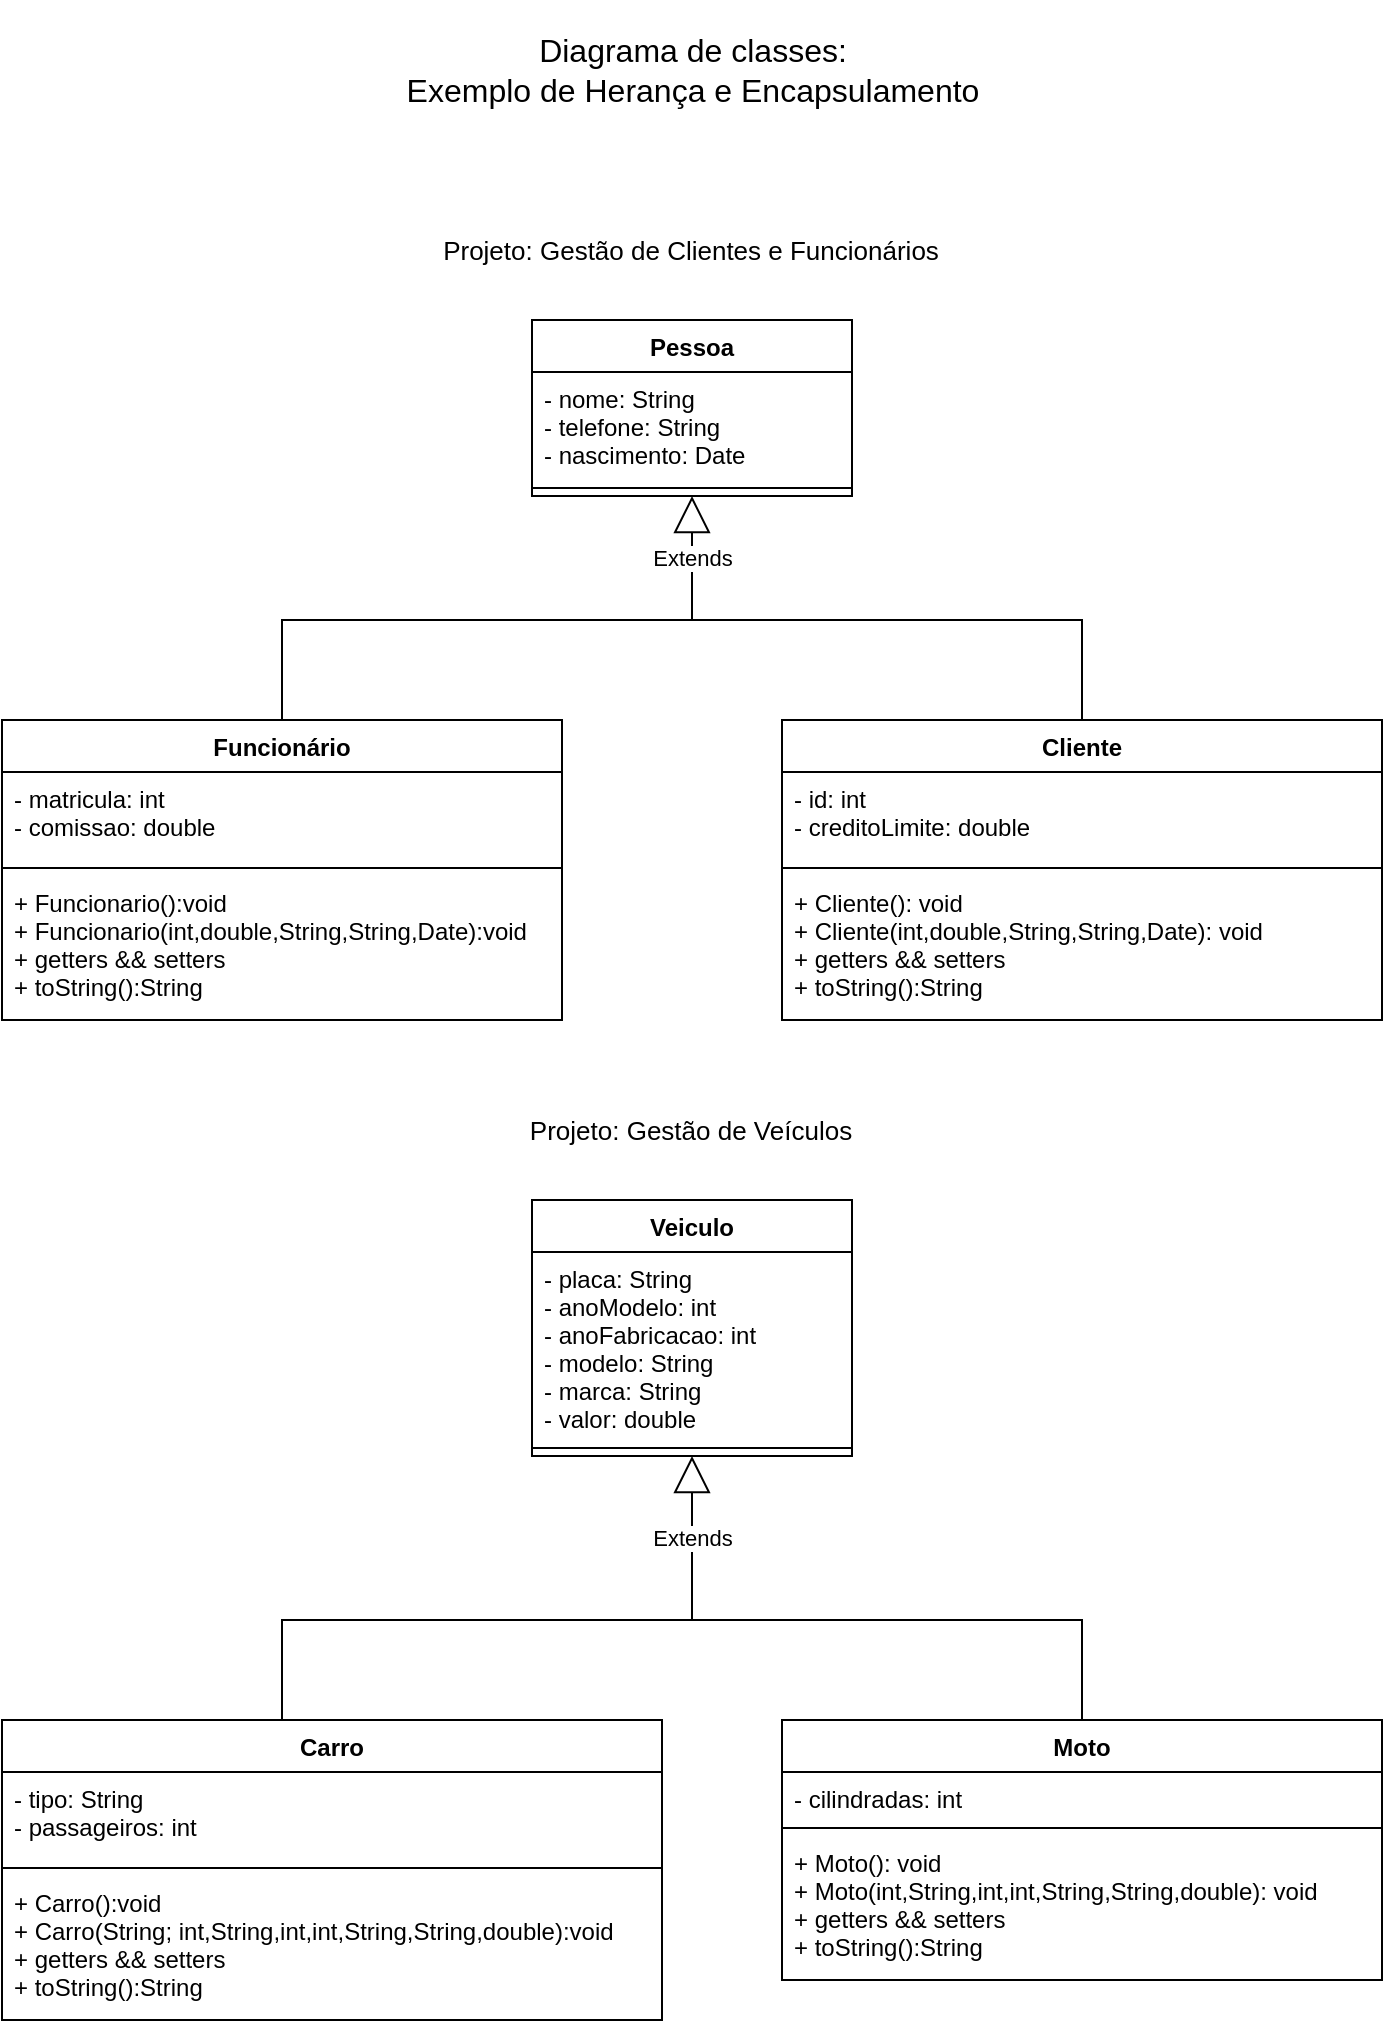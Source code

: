 <mxfile version="17.3.0" type="device"><diagram id="1xsQIpNMoBCD_zAnH336" name="Page-1"><mxGraphModel dx="981" dy="548" grid="1" gridSize="10" guides="1" tooltips="1" connect="1" arrows="1" fold="1" page="1" pageScale="1" pageWidth="827" pageHeight="1169" math="0" shadow="0"><root><mxCell id="0"/><mxCell id="1" parent="0"/><mxCell id="BJ97NTDQxB4-RG10UvA1-1" value="Diagrama de classes:&lt;br style=&quot;font-size: 16px;&quot;&gt;Exemplo de Herança e Encapsulamento" style="text;html=1;strokeColor=none;fillColor=none;align=center;verticalAlign=middle;whiteSpace=wrap;rounded=0;fontSize=16;" vertex="1" parent="1"><mxGeometry x="263.5" y="20" width="301" height="70" as="geometry"/></mxCell><mxCell id="BJ97NTDQxB4-RG10UvA1-21" style="edgeStyle=orthogonalEdgeStyle;rounded=0;orthogonalLoop=1;jettySize=auto;html=1;exitX=0.5;exitY=0;exitDx=0;exitDy=0;entryX=0.5;entryY=0;entryDx=0;entryDy=0;endArrow=none;endFill=0;" edge="1" parent="1" source="BJ97NTDQxB4-RG10UvA1-2" target="BJ97NTDQxB4-RG10UvA1-10"><mxGeometry relative="1" as="geometry"><Array as="points"><mxPoint x="609" y="330"/><mxPoint x="209" y="330"/></Array></mxGeometry></mxCell><mxCell id="BJ97NTDQxB4-RG10UvA1-2" value="Cliente" style="swimlane;fontStyle=1;align=center;verticalAlign=top;childLayout=stackLayout;horizontal=1;startSize=26;horizontalStack=0;resizeParent=1;resizeParentMax=0;resizeLast=0;collapsible=1;marginBottom=0;" vertex="1" parent="1"><mxGeometry x="459" y="380" width="300" height="150" as="geometry"/></mxCell><mxCell id="BJ97NTDQxB4-RG10UvA1-3" value="- id: int&#10;- creditoLimite: double" style="text;strokeColor=none;fillColor=none;align=left;verticalAlign=top;spacingLeft=4;spacingRight=4;overflow=hidden;rotatable=0;points=[[0,0.5],[1,0.5]];portConstraint=eastwest;" vertex="1" parent="BJ97NTDQxB4-RG10UvA1-2"><mxGeometry y="26" width="300" height="44" as="geometry"/></mxCell><mxCell id="BJ97NTDQxB4-RG10UvA1-4" value="" style="line;strokeWidth=1;fillColor=none;align=left;verticalAlign=middle;spacingTop=-1;spacingLeft=3;spacingRight=3;rotatable=0;labelPosition=right;points=[];portConstraint=eastwest;" vertex="1" parent="BJ97NTDQxB4-RG10UvA1-2"><mxGeometry y="70" width="300" height="8" as="geometry"/></mxCell><mxCell id="BJ97NTDQxB4-RG10UvA1-5" value="+ Cliente(): void&#10;+ Cliente(int,double,String,String,Date): void&#10;+ getters &amp;&amp; setters&#10;+ toString():String" style="text;strokeColor=none;fillColor=none;align=left;verticalAlign=top;spacingLeft=4;spacingRight=4;overflow=hidden;rotatable=0;points=[[0,0.5],[1,0.5]];portConstraint=eastwest;" vertex="1" parent="BJ97NTDQxB4-RG10UvA1-2"><mxGeometry y="78" width="300" height="72" as="geometry"/></mxCell><mxCell id="BJ97NTDQxB4-RG10UvA1-10" value="Funcionário" style="swimlane;fontStyle=1;align=center;verticalAlign=top;childLayout=stackLayout;horizontal=1;startSize=26;horizontalStack=0;resizeParent=1;resizeParentMax=0;resizeLast=0;collapsible=1;marginBottom=0;" vertex="1" parent="1"><mxGeometry x="69" y="380" width="280" height="150" as="geometry"/></mxCell><mxCell id="BJ97NTDQxB4-RG10UvA1-11" value="- matricula: int&#10;- comissao: double" style="text;strokeColor=none;fillColor=none;align=left;verticalAlign=top;spacingLeft=4;spacingRight=4;overflow=hidden;rotatable=0;points=[[0,0.5],[1,0.5]];portConstraint=eastwest;" vertex="1" parent="BJ97NTDQxB4-RG10UvA1-10"><mxGeometry y="26" width="280" height="44" as="geometry"/></mxCell><mxCell id="BJ97NTDQxB4-RG10UvA1-12" value="" style="line;strokeWidth=1;fillColor=none;align=left;verticalAlign=middle;spacingTop=-1;spacingLeft=3;spacingRight=3;rotatable=0;labelPosition=right;points=[];portConstraint=eastwest;" vertex="1" parent="BJ97NTDQxB4-RG10UvA1-10"><mxGeometry y="70" width="280" height="8" as="geometry"/></mxCell><mxCell id="BJ97NTDQxB4-RG10UvA1-13" value="+ Funcionario():void&#10;+ Funcionario(int,double,String,String,Date):void&#10;+ getters &amp;&amp; setters&#10;+ toString():String&#10;" style="text;strokeColor=none;fillColor=none;align=left;verticalAlign=top;spacingLeft=4;spacingRight=4;overflow=hidden;rotatable=0;points=[[0,0.5],[1,0.5]];portConstraint=eastwest;" vertex="1" parent="BJ97NTDQxB4-RG10UvA1-10"><mxGeometry y="78" width="280" height="72" as="geometry"/></mxCell><mxCell id="BJ97NTDQxB4-RG10UvA1-14" value="Pessoa" style="swimlane;fontStyle=1;align=center;verticalAlign=top;childLayout=stackLayout;horizontal=1;startSize=26;horizontalStack=0;resizeParent=1;resizeParentMax=0;resizeLast=0;collapsible=1;marginBottom=0;" vertex="1" parent="1"><mxGeometry x="334" y="180" width="160" height="88" as="geometry"/></mxCell><mxCell id="BJ97NTDQxB4-RG10UvA1-15" value="- nome: String&#10;- telefone: String&#10;- nascimento: Date" style="text;strokeColor=none;fillColor=none;align=left;verticalAlign=top;spacingLeft=4;spacingRight=4;overflow=hidden;rotatable=0;points=[[0,0.5],[1,0.5]];portConstraint=eastwest;" vertex="1" parent="BJ97NTDQxB4-RG10UvA1-14"><mxGeometry y="26" width="160" height="54" as="geometry"/></mxCell><mxCell id="BJ97NTDQxB4-RG10UvA1-16" value="" style="line;strokeWidth=1;fillColor=none;align=left;verticalAlign=middle;spacingTop=-1;spacingLeft=3;spacingRight=3;rotatable=0;labelPosition=right;points=[];portConstraint=eastwest;" vertex="1" parent="BJ97NTDQxB4-RG10UvA1-14"><mxGeometry y="80" width="160" height="8" as="geometry"/></mxCell><mxCell id="BJ97NTDQxB4-RG10UvA1-18" value="Extends" style="endArrow=block;endSize=16;endFill=0;html=1;rounded=0;entryX=0.5;entryY=1;entryDx=0;entryDy=0;" edge="1" parent="1" target="BJ97NTDQxB4-RG10UvA1-14"><mxGeometry width="160" relative="1" as="geometry"><mxPoint x="414" y="330" as="sourcePoint"/><mxPoint x="470" y="350" as="targetPoint"/></mxGeometry></mxCell><mxCell id="BJ97NTDQxB4-RG10UvA1-22" value="Projeto: Gestão de Clientes e Funcionários" style="text;html=1;strokeColor=none;fillColor=none;align=center;verticalAlign=middle;whiteSpace=wrap;rounded=0;fontSize=13;" vertex="1" parent="1"><mxGeometry x="263" y="130" width="301" height="30" as="geometry"/></mxCell><mxCell id="BJ97NTDQxB4-RG10UvA1-23" style="edgeStyle=orthogonalEdgeStyle;rounded=0;orthogonalLoop=1;jettySize=auto;html=1;exitX=0.5;exitY=0;exitDx=0;exitDy=0;entryX=0.5;entryY=0;entryDx=0;entryDy=0;endArrow=none;endFill=0;" edge="1" source="BJ97NTDQxB4-RG10UvA1-24" target="BJ97NTDQxB4-RG10UvA1-28" parent="1"><mxGeometry relative="1" as="geometry"><Array as="points"><mxPoint x="609" y="830"/><mxPoint x="209" y="830"/></Array></mxGeometry></mxCell><mxCell id="BJ97NTDQxB4-RG10UvA1-24" value="Moto" style="swimlane;fontStyle=1;align=center;verticalAlign=top;childLayout=stackLayout;horizontal=1;startSize=26;horizontalStack=0;resizeParent=1;resizeParentMax=0;resizeLast=0;collapsible=1;marginBottom=0;" vertex="1" parent="1"><mxGeometry x="459" y="880" width="300" height="130" as="geometry"/></mxCell><mxCell id="BJ97NTDQxB4-RG10UvA1-25" value="- cilindradas: int&#10; " style="text;strokeColor=none;fillColor=none;align=left;verticalAlign=top;spacingLeft=4;spacingRight=4;overflow=hidden;rotatable=0;points=[[0,0.5],[1,0.5]];portConstraint=eastwest;" vertex="1" parent="BJ97NTDQxB4-RG10UvA1-24"><mxGeometry y="26" width="300" height="24" as="geometry"/></mxCell><mxCell id="BJ97NTDQxB4-RG10UvA1-26" value="" style="line;strokeWidth=1;fillColor=none;align=left;verticalAlign=middle;spacingTop=-1;spacingLeft=3;spacingRight=3;rotatable=0;labelPosition=right;points=[];portConstraint=eastwest;" vertex="1" parent="BJ97NTDQxB4-RG10UvA1-24"><mxGeometry y="50" width="300" height="8" as="geometry"/></mxCell><mxCell id="BJ97NTDQxB4-RG10UvA1-27" value="+ Moto(): void&#10;+ Moto(int,String,int,int,String,String,double): void&#10;+ getters &amp;&amp; setters&#10;+ toString():String" style="text;strokeColor=none;fillColor=none;align=left;verticalAlign=top;spacingLeft=4;spacingRight=4;overflow=hidden;rotatable=0;points=[[0,0.5],[1,0.5]];portConstraint=eastwest;" vertex="1" parent="BJ97NTDQxB4-RG10UvA1-24"><mxGeometry y="58" width="300" height="72" as="geometry"/></mxCell><mxCell id="BJ97NTDQxB4-RG10UvA1-28" value="Carro" style="swimlane;fontStyle=1;align=center;verticalAlign=top;childLayout=stackLayout;horizontal=1;startSize=26;horizontalStack=0;resizeParent=1;resizeParentMax=0;resizeLast=0;collapsible=1;marginBottom=0;" vertex="1" parent="1"><mxGeometry x="69" y="880" width="330" height="150" as="geometry"/></mxCell><mxCell id="BJ97NTDQxB4-RG10UvA1-29" value="- tipo: String&#10;- passageiros: int" style="text;strokeColor=none;fillColor=none;align=left;verticalAlign=top;spacingLeft=4;spacingRight=4;overflow=hidden;rotatable=0;points=[[0,0.5],[1,0.5]];portConstraint=eastwest;" vertex="1" parent="BJ97NTDQxB4-RG10UvA1-28"><mxGeometry y="26" width="330" height="44" as="geometry"/></mxCell><mxCell id="BJ97NTDQxB4-RG10UvA1-30" value="" style="line;strokeWidth=1;fillColor=none;align=left;verticalAlign=middle;spacingTop=-1;spacingLeft=3;spacingRight=3;rotatable=0;labelPosition=right;points=[];portConstraint=eastwest;" vertex="1" parent="BJ97NTDQxB4-RG10UvA1-28"><mxGeometry y="70" width="330" height="8" as="geometry"/></mxCell><mxCell id="BJ97NTDQxB4-RG10UvA1-31" value="+ Carro():void&#10;+ Carro(String; int,String,int,int,String,String,double):void&#10;+ getters &amp;&amp; setters&#10;+ toString():String&#10;" style="text;strokeColor=none;fillColor=none;align=left;verticalAlign=top;spacingLeft=4;spacingRight=4;overflow=hidden;rotatable=0;points=[[0,0.5],[1,0.5]];portConstraint=eastwest;" vertex="1" parent="BJ97NTDQxB4-RG10UvA1-28"><mxGeometry y="78" width="330" height="72" as="geometry"/></mxCell><mxCell id="BJ97NTDQxB4-RG10UvA1-32" value="Veiculo" style="swimlane;fontStyle=1;align=center;verticalAlign=top;childLayout=stackLayout;horizontal=1;startSize=26;horizontalStack=0;resizeParent=1;resizeParentMax=0;resizeLast=0;collapsible=1;marginBottom=0;" vertex="1" parent="1"><mxGeometry x="334" y="620" width="160" height="128" as="geometry"/></mxCell><mxCell id="BJ97NTDQxB4-RG10UvA1-33" value="- placa: String&#10;- anoModelo: int&#10;- anoFabricacao: int&#10;- modelo: String&#10;- marca: String&#10;- valor: double" style="text;strokeColor=none;fillColor=none;align=left;verticalAlign=top;spacingLeft=4;spacingRight=4;overflow=hidden;rotatable=0;points=[[0,0.5],[1,0.5]];portConstraint=eastwest;" vertex="1" parent="BJ97NTDQxB4-RG10UvA1-32"><mxGeometry y="26" width="160" height="94" as="geometry"/></mxCell><mxCell id="BJ97NTDQxB4-RG10UvA1-34" value="" style="line;strokeWidth=1;fillColor=none;align=left;verticalAlign=middle;spacingTop=-1;spacingLeft=3;spacingRight=3;rotatable=0;labelPosition=right;points=[];portConstraint=eastwest;" vertex="1" parent="BJ97NTDQxB4-RG10UvA1-32"><mxGeometry y="120" width="160" height="8" as="geometry"/></mxCell><mxCell id="BJ97NTDQxB4-RG10UvA1-35" value="Extends" style="endArrow=block;endSize=16;endFill=0;html=1;rounded=0;entryX=0.5;entryY=1;entryDx=0;entryDy=0;" edge="1" target="BJ97NTDQxB4-RG10UvA1-32" parent="1"><mxGeometry width="160" relative="1" as="geometry"><mxPoint x="414" y="830" as="sourcePoint"/><mxPoint x="470" y="790" as="targetPoint"/></mxGeometry></mxCell><mxCell id="BJ97NTDQxB4-RG10UvA1-36" value="Projeto: Gestão de Veículos" style="text;html=1;strokeColor=none;fillColor=none;align=center;verticalAlign=middle;whiteSpace=wrap;rounded=0;fontSize=13;" vertex="1" parent="1"><mxGeometry x="263" y="570" width="301" height="30" as="geometry"/></mxCell></root></mxGraphModel></diagram></mxfile>